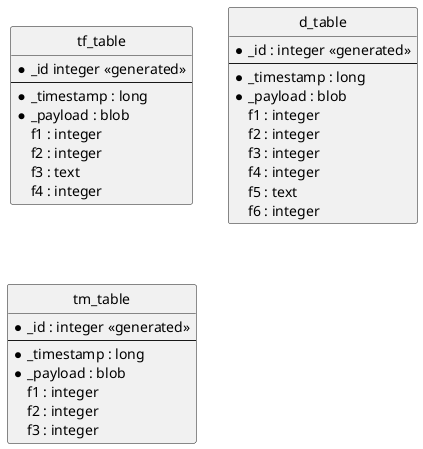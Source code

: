 @startuml
' hide the spot
hide circle

' avoid problems with angled crows feet
skinparam linetype ortho

entity "tf_table" {
  *_id integer <<generated>>
  --
  *_timestamp : long
  *_payload : blob
  f1 : integer
  f2 : integer
  f3 : text
  f4 : integer
}

entity "d_table" {
  *_id : integer <<generated>>
  --
  *_timestamp : long
  *_payload : blob
  f1 : integer
  f2 : integer
  f3 : integer
  f4 : integer
  f5 : text
  f6 : integer
}

entity "tm_table" {
  *_id : integer <<generated>>
  --
  *_timestamp : long
  *_payload : blob
  f1 : integer
  f2 : integer
  f3 : integer
}

@enduml
